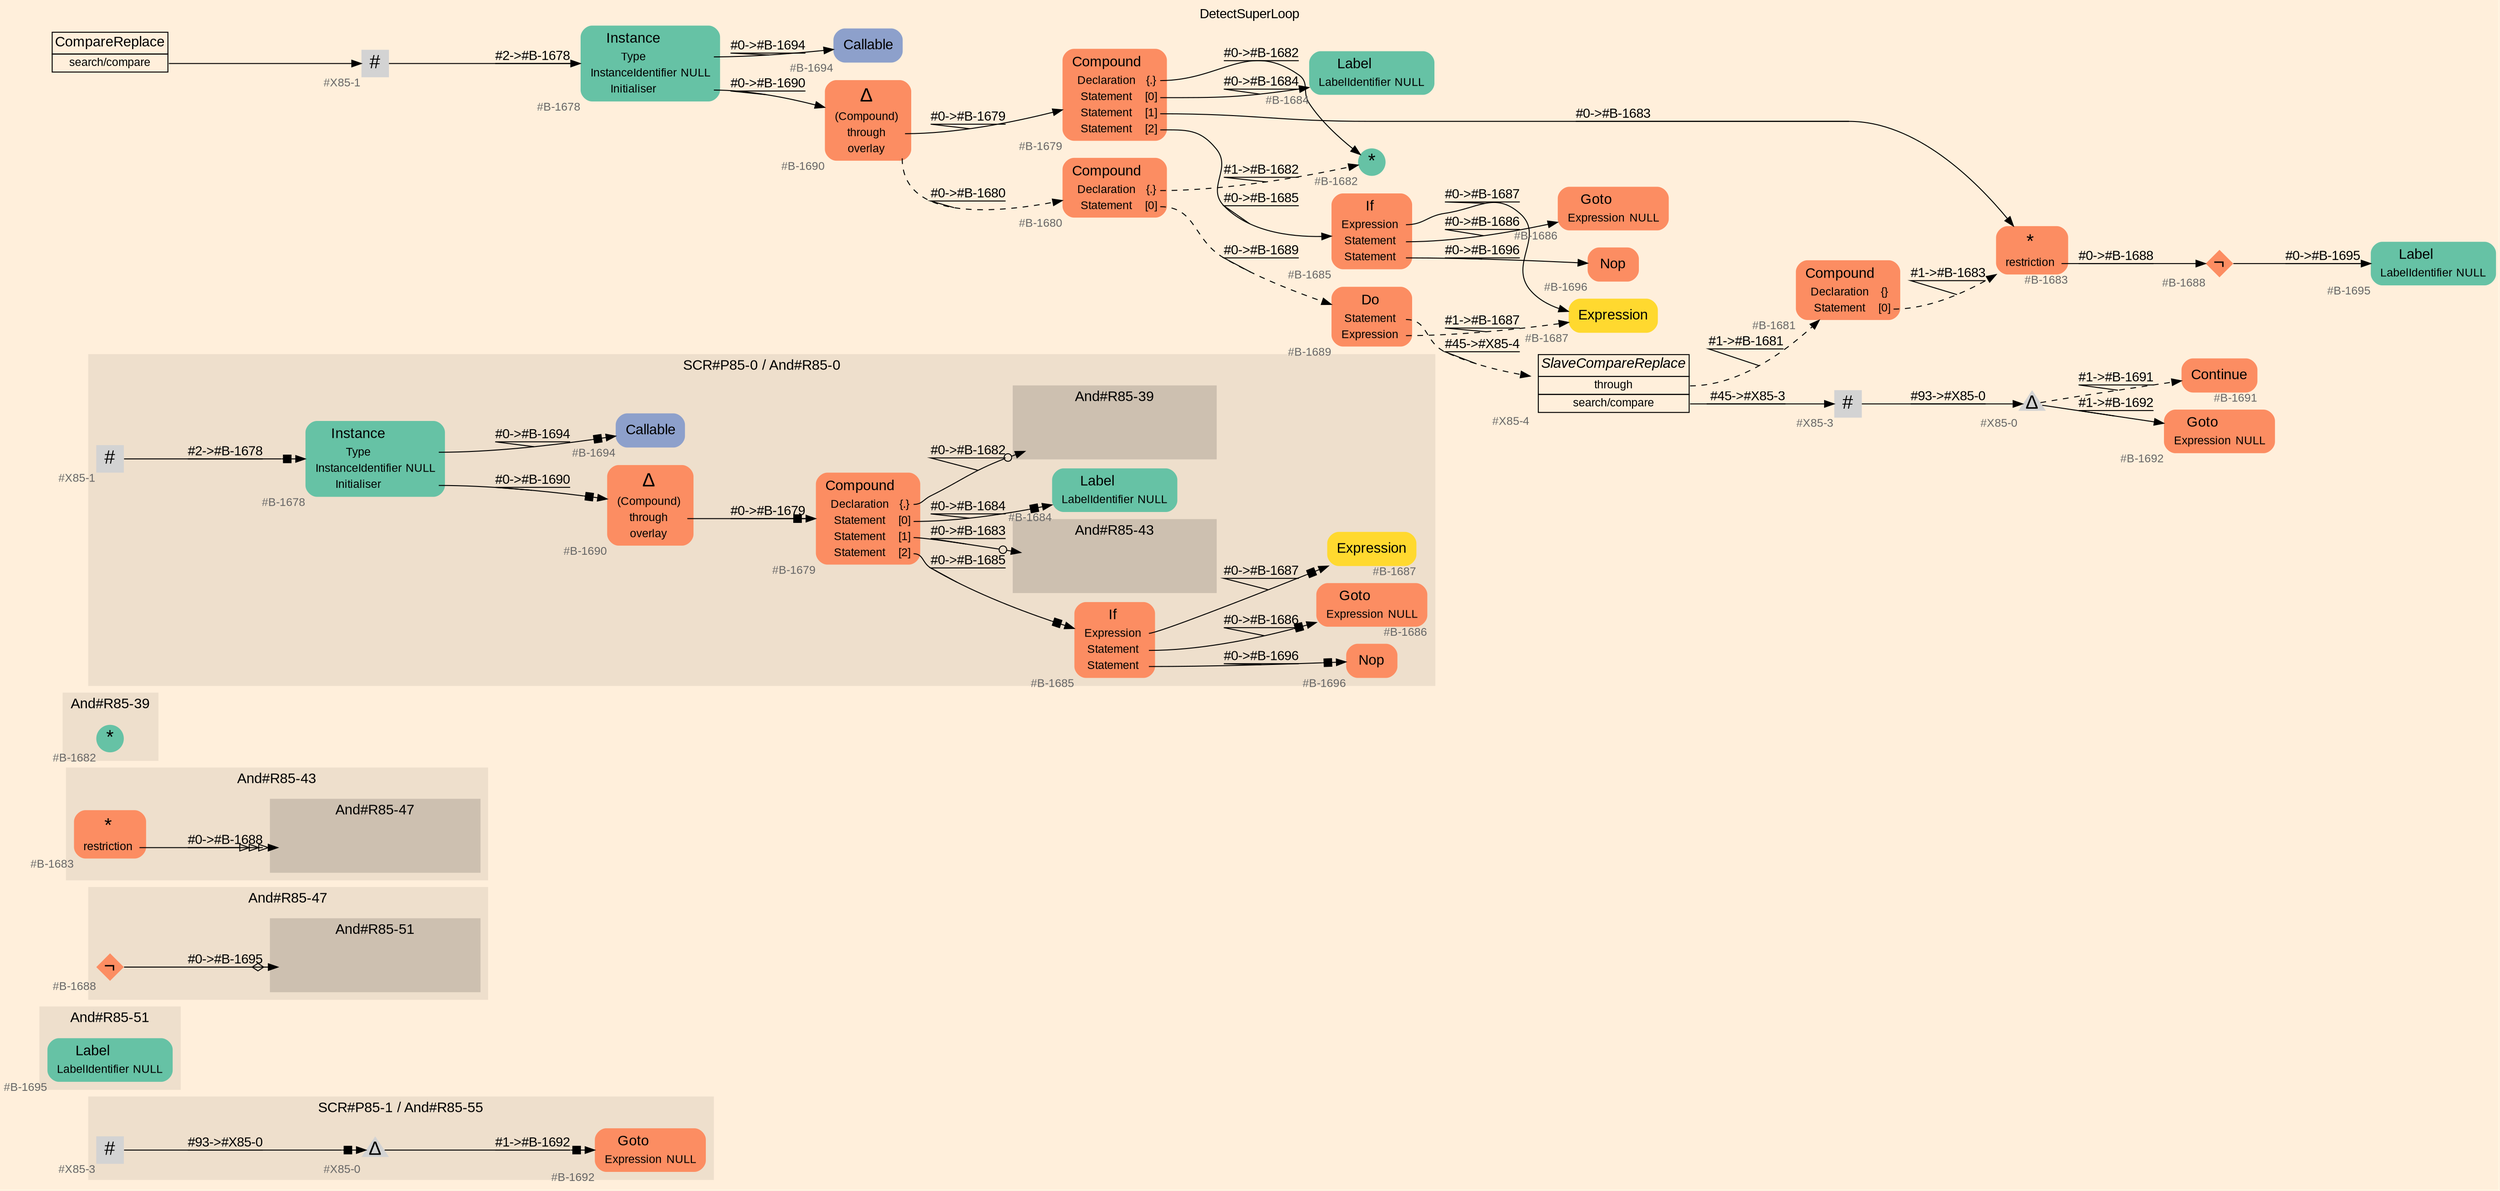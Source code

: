 digraph "DetectSuperLoop" {
label = "DetectSuperLoop"
labelloc = t
graph [
    rankdir = "LR"
    ranksep = 0.3
    bgcolor = antiquewhite1
    color = black
    fontcolor = black
    fontname = "Arial"
];
node [
    fontname = "Arial"
];
edge [
    fontname = "Arial"
];

// -------------------- figure And#R85-55 --------------------
// -------- region And#R85-55 ----------
subgraph "clusterAnd#R85-55" {
    label = "SCR#P85-1 / And#R85-55"
    style = "filled"
    color = antiquewhite2
    fontsize = "15"
    // -------- block And#R85-55/#B-1692 ----------
    "And#R85-55/#B-1692" [
        fillcolor = "/set28/2"
        xlabel = "#B-1692"
        fontsize = "12"
        fontcolor = grey40
        shape = "plaintext"
        label = <<TABLE BORDER="0" CELLBORDER="0" CELLSPACING="0">
         <TR><TD><FONT COLOR="black" POINT-SIZE="15">Goto</FONT></TD></TR>
         <TR><TD><FONT COLOR="black" POINT-SIZE="12">Expression</FONT></TD><TD PORT="port0"><FONT COLOR="black" POINT-SIZE="12">NULL</FONT></TD></TR>
        </TABLE>>
        style = "rounded,filled"
    ];
    
    // -------- block And#R85-55/#X85-0 ----------
    "And#R85-55/#X85-0" [
        xlabel = "#X85-0"
        fontsize = "12"
        fontcolor = grey40
        shape = "triangle"
        label = <<FONT COLOR="black" POINT-SIZE="20">Δ</FONT>>
        style = "filled"
        penwidth = 0.0
        fixedsize = true
        width = 0.4
        height = 0.4
    ];
    
    // -------- block And#R85-55/#X85-3 ----------
    "And#R85-55/#X85-3" [
        xlabel = "#X85-3"
        fontsize = "12"
        fontcolor = grey40
        shape = "square"
        label = <<FONT COLOR="black" POINT-SIZE="20">#</FONT>>
        style = "filled"
        penwidth = 0.0
        fixedsize = true
        width = 0.4
        height = 0.4
    ];
    
}

"And#R85-55/#X85-0" -> "And#R85-55/#B-1692" [
    arrowhead="normalnonebox"
    label = "#1-&gt;#B-1692"
    decorate = true
    color = black
    fontcolor = black
];

"And#R85-55/#X85-3" -> "And#R85-55/#X85-0" [
    arrowhead="normalnonebox"
    label = "#93-&gt;#X85-0"
    decorate = true
    color = black
    fontcolor = black
];


// -------------------- figure And#R85-51 --------------------
// -------- region And#R85-51 ----------
subgraph "clusterAnd#R85-51" {
    label = "And#R85-51"
    style = "filled"
    color = antiquewhite2
    fontsize = "15"
    // -------- block And#R85-51/#B-1695 ----------
    "And#R85-51/#B-1695" [
        fillcolor = "/set28/1"
        xlabel = "#B-1695"
        fontsize = "12"
        fontcolor = grey40
        shape = "plaintext"
        label = <<TABLE BORDER="0" CELLBORDER="0" CELLSPACING="0">
         <TR><TD><FONT COLOR="black" POINT-SIZE="15">Label</FONT></TD></TR>
         <TR><TD><FONT COLOR="black" POINT-SIZE="12">LabelIdentifier</FONT></TD><TD PORT="port0"><FONT COLOR="black" POINT-SIZE="12">NULL</FONT></TD></TR>
        </TABLE>>
        style = "rounded,filled"
    ];
    
}


// -------------------- figure And#R85-47 --------------------
// -------- region And#R85-47 ----------
subgraph "clusterAnd#R85-47" {
    label = "And#R85-47"
    style = "filled"
    color = antiquewhite2
    fontsize = "15"
    // -------- block And#R85-47/#B-1688 ----------
    "And#R85-47/#B-1688" [
        fillcolor = "/set28/2"
        xlabel = "#B-1688"
        fontsize = "12"
        fontcolor = grey40
        shape = "diamond"
        label = <<FONT COLOR="black" POINT-SIZE="20">¬</FONT>>
        style = "filled"
        penwidth = 0.0
        fixedsize = true
        width = 0.4
        height = 0.4
    ];
    
    // -------- region And#R85-47/And#R85-51 ----------
    subgraph "clusterAnd#R85-47/And#R85-51" {
        label = "And#R85-51"
        style = "filled"
        color = antiquewhite3
        fontsize = "15"
        // -------- block And#R85-47/And#R85-51/#B-1695 ----------
        "And#R85-47/And#R85-51/#B-1695" [
            fillcolor = "/set28/1"
            xlabel = "#B-1695"
            fontsize = "12"
            fontcolor = grey40
            shape = "none"
            style = "invisible"
        ];
        
    }
    
}

"And#R85-47/#B-1688" -> "And#R85-47/And#R85-51/#B-1695" [
    arrowhead="normalnoneodiamond"
    label = "#0-&gt;#B-1695"
    decorate = true
    color = black
    fontcolor = black
];


// -------------------- figure And#R85-43 --------------------
// -------- region And#R85-43 ----------
subgraph "clusterAnd#R85-43" {
    label = "And#R85-43"
    style = "filled"
    color = antiquewhite2
    fontsize = "15"
    // -------- block And#R85-43/#B-1683 ----------
    "And#R85-43/#B-1683" [
        fillcolor = "/set28/2"
        xlabel = "#B-1683"
        fontsize = "12"
        fontcolor = grey40
        shape = "plaintext"
        label = <<TABLE BORDER="0" CELLBORDER="0" CELLSPACING="0">
         <TR><TD><FONT COLOR="black" POINT-SIZE="20">*</FONT></TD></TR>
         <TR><TD><FONT COLOR="black" POINT-SIZE="12">restriction</FONT></TD><TD PORT="port0"></TD></TR>
        </TABLE>>
        style = "rounded,filled"
    ];
    
    // -------- region And#R85-43/And#R85-47 ----------
    subgraph "clusterAnd#R85-43/And#R85-47" {
        label = "And#R85-47"
        style = "filled"
        color = antiquewhite3
        fontsize = "15"
        // -------- block And#R85-43/And#R85-47/#B-1688 ----------
        "And#R85-43/And#R85-47/#B-1688" [
            fillcolor = "/set28/2"
            xlabel = "#B-1688"
            fontsize = "12"
            fontcolor = grey40
            shape = "none"
            style = "invisible"
        ];
        
    }
    
}

"And#R85-43/#B-1683":port0 -> "And#R85-43/And#R85-47/#B-1688" [
    arrowhead="normalonormalonormalonormal"
    label = "#0-&gt;#B-1688"
    decorate = true
    color = black
    fontcolor = black
];


// -------------------- figure And#R85-39 --------------------
// -------- region And#R85-39 ----------
subgraph "clusterAnd#R85-39" {
    label = "And#R85-39"
    style = "filled"
    color = antiquewhite2
    fontsize = "15"
    // -------- block And#R85-39/#B-1682 ----------
    "And#R85-39/#B-1682" [
        fillcolor = "/set28/1"
        xlabel = "#B-1682"
        fontsize = "12"
        fontcolor = grey40
        shape = "circle"
        label = <<FONT COLOR="black" POINT-SIZE="20">*</FONT>>
        style = "filled"
        penwidth = 0.0
        fixedsize = true
        width = 0.4
        height = 0.4
    ];
    
}


// -------------------- figure And#R85-0 --------------------
// -------- region And#R85-0 ----------
subgraph "clusterAnd#R85-0" {
    label = "SCR#P85-0 / And#R85-0"
    style = "filled"
    color = antiquewhite2
    fontsize = "15"
    // -------- block And#R85-0/#B-1678 ----------
    "And#R85-0/#B-1678" [
        fillcolor = "/set28/1"
        xlabel = "#B-1678"
        fontsize = "12"
        fontcolor = grey40
        shape = "plaintext"
        label = <<TABLE BORDER="0" CELLBORDER="0" CELLSPACING="0">
         <TR><TD><FONT COLOR="black" POINT-SIZE="15">Instance</FONT></TD></TR>
         <TR><TD><FONT COLOR="black" POINT-SIZE="12">Type</FONT></TD><TD PORT="port0"></TD></TR>
         <TR><TD><FONT COLOR="black" POINT-SIZE="12">InstanceIdentifier</FONT></TD><TD PORT="port1"><FONT COLOR="black" POINT-SIZE="12">NULL</FONT></TD></TR>
         <TR><TD><FONT COLOR="black" POINT-SIZE="12">Initialiser</FONT></TD><TD PORT="port2"></TD></TR>
        </TABLE>>
        style = "rounded,filled"
    ];
    
    // -------- block And#R85-0/#B-1687 ----------
    "And#R85-0/#B-1687" [
        fillcolor = "/set28/6"
        xlabel = "#B-1687"
        fontsize = "12"
        fontcolor = grey40
        shape = "plaintext"
        label = <<TABLE BORDER="0" CELLBORDER="0" CELLSPACING="0">
         <TR><TD><FONT COLOR="black" POINT-SIZE="15">Expression</FONT></TD></TR>
        </TABLE>>
        style = "rounded,filled"
    ];
    
    // -------- block And#R85-0/#B-1694 ----------
    "And#R85-0/#B-1694" [
        fillcolor = "/set28/3"
        xlabel = "#B-1694"
        fontsize = "12"
        fontcolor = grey40
        shape = "plaintext"
        label = <<TABLE BORDER="0" CELLBORDER="0" CELLSPACING="0">
         <TR><TD><FONT COLOR="black" POINT-SIZE="15">Callable</FONT></TD></TR>
        </TABLE>>
        style = "rounded,filled"
    ];
    
    // -------- block And#R85-0/#B-1679 ----------
    "And#R85-0/#B-1679" [
        fillcolor = "/set28/2"
        xlabel = "#B-1679"
        fontsize = "12"
        fontcolor = grey40
        shape = "plaintext"
        label = <<TABLE BORDER="0" CELLBORDER="0" CELLSPACING="0">
         <TR><TD><FONT COLOR="black" POINT-SIZE="15">Compound</FONT></TD></TR>
         <TR><TD><FONT COLOR="black" POINT-SIZE="12">Declaration</FONT></TD><TD PORT="port0"><FONT COLOR="black" POINT-SIZE="12">{.}</FONT></TD></TR>
         <TR><TD><FONT COLOR="black" POINT-SIZE="12">Statement</FONT></TD><TD PORT="port1"><FONT COLOR="black" POINT-SIZE="12">[0]</FONT></TD></TR>
         <TR><TD><FONT COLOR="black" POINT-SIZE="12">Statement</FONT></TD><TD PORT="port2"><FONT COLOR="black" POINT-SIZE="12">[1]</FONT></TD></TR>
         <TR><TD><FONT COLOR="black" POINT-SIZE="12">Statement</FONT></TD><TD PORT="port3"><FONT COLOR="black" POINT-SIZE="12">[2]</FONT></TD></TR>
        </TABLE>>
        style = "rounded,filled"
    ];
    
    // -------- block And#R85-0/#B-1684 ----------
    "And#R85-0/#B-1684" [
        fillcolor = "/set28/1"
        xlabel = "#B-1684"
        fontsize = "12"
        fontcolor = grey40
        shape = "plaintext"
        label = <<TABLE BORDER="0" CELLBORDER="0" CELLSPACING="0">
         <TR><TD><FONT COLOR="black" POINT-SIZE="15">Label</FONT></TD></TR>
         <TR><TD><FONT COLOR="black" POINT-SIZE="12">LabelIdentifier</FONT></TD><TD PORT="port0"><FONT COLOR="black" POINT-SIZE="12">NULL</FONT></TD></TR>
        </TABLE>>
        style = "rounded,filled"
    ];
    
    // -------- block And#R85-0/#B-1685 ----------
    "And#R85-0/#B-1685" [
        fillcolor = "/set28/2"
        xlabel = "#B-1685"
        fontsize = "12"
        fontcolor = grey40
        shape = "plaintext"
        label = <<TABLE BORDER="0" CELLBORDER="0" CELLSPACING="0">
         <TR><TD><FONT COLOR="black" POINT-SIZE="15">If</FONT></TD></TR>
         <TR><TD><FONT COLOR="black" POINT-SIZE="12">Expression</FONT></TD><TD PORT="port0"></TD></TR>
         <TR><TD><FONT COLOR="black" POINT-SIZE="12">Statement</FONT></TD><TD PORT="port1"></TD></TR>
         <TR><TD><FONT COLOR="black" POINT-SIZE="12">Statement</FONT></TD><TD PORT="port2"></TD></TR>
        </TABLE>>
        style = "rounded,filled"
    ];
    
    // -------- block And#R85-0/#B-1686 ----------
    "And#R85-0/#B-1686" [
        fillcolor = "/set28/2"
        xlabel = "#B-1686"
        fontsize = "12"
        fontcolor = grey40
        shape = "plaintext"
        label = <<TABLE BORDER="0" CELLBORDER="0" CELLSPACING="0">
         <TR><TD><FONT COLOR="black" POINT-SIZE="15">Goto</FONT></TD></TR>
         <TR><TD><FONT COLOR="black" POINT-SIZE="12">Expression</FONT></TD><TD PORT="port0"><FONT COLOR="black" POINT-SIZE="12">NULL</FONT></TD></TR>
        </TABLE>>
        style = "rounded,filled"
    ];
    
    // -------- block And#R85-0/#B-1690 ----------
    "And#R85-0/#B-1690" [
        fillcolor = "/set28/2"
        xlabel = "#B-1690"
        fontsize = "12"
        fontcolor = grey40
        shape = "plaintext"
        label = <<TABLE BORDER="0" CELLBORDER="0" CELLSPACING="0">
         <TR><TD><FONT COLOR="black" POINT-SIZE="20">Δ</FONT></TD></TR>
         <TR><TD><FONT COLOR="black" POINT-SIZE="12">(Compound)</FONT></TD><TD PORT="port0"></TD></TR>
         <TR><TD><FONT COLOR="black" POINT-SIZE="12">through</FONT></TD><TD PORT="port1"></TD></TR>
         <TR><TD><FONT COLOR="black" POINT-SIZE="12">overlay</FONT></TD><TD PORT="port2"></TD></TR>
        </TABLE>>
        style = "rounded,filled"
    ];
    
    // -------- block And#R85-0/#B-1696 ----------
    "And#R85-0/#B-1696" [
        fillcolor = "/set28/2"
        xlabel = "#B-1696"
        fontsize = "12"
        fontcolor = grey40
        shape = "plaintext"
        label = <<TABLE BORDER="0" CELLBORDER="0" CELLSPACING="0">
         <TR><TD><FONT COLOR="black" POINT-SIZE="15">Nop</FONT></TD></TR>
        </TABLE>>
        style = "rounded,filled"
    ];
    
    // -------- block And#R85-0/#X85-1 ----------
    "And#R85-0/#X85-1" [
        xlabel = "#X85-1"
        fontsize = "12"
        fontcolor = grey40
        shape = "square"
        label = <<FONT COLOR="black" POINT-SIZE="20">#</FONT>>
        style = "filled"
        penwidth = 0.0
        fixedsize = true
        width = 0.4
        height = 0.4
    ];
    
    // -------- region And#R85-0/And#R85-39 ----------
    subgraph "clusterAnd#R85-0/And#R85-39" {
        label = "And#R85-39"
        style = "filled"
        color = antiquewhite3
        fontsize = "15"
        // -------- block And#R85-0/And#R85-39/#B-1682 ----------
        "And#R85-0/And#R85-39/#B-1682" [
            fillcolor = "/set28/1"
            xlabel = "#B-1682"
            fontsize = "12"
            fontcolor = grey40
            shape = "none"
            style = "invisible"
        ];
        
    }
    
    // -------- region And#R85-0/And#R85-43 ----------
    subgraph "clusterAnd#R85-0/And#R85-43" {
        label = "And#R85-43"
        style = "filled"
        color = antiquewhite3
        fontsize = "15"
        // -------- block And#R85-0/And#R85-43/#B-1683 ----------
        "And#R85-0/And#R85-43/#B-1683" [
            fillcolor = "/set28/2"
            xlabel = "#B-1683"
            fontsize = "12"
            fontcolor = grey40
            shape = "none"
            style = "invisible"
        ];
        
    }
    
}

"And#R85-0/#B-1678":port0 -> "And#R85-0/#B-1694" [
    arrowhead="normalnonebox"
    label = "#0-&gt;#B-1694"
    decorate = true
    color = black
    fontcolor = black
];

"And#R85-0/#B-1678":port2 -> "And#R85-0/#B-1690" [
    arrowhead="normalnonebox"
    label = "#0-&gt;#B-1690"
    decorate = true
    color = black
    fontcolor = black
];

"And#R85-0/#B-1679":port0 -> "And#R85-0/And#R85-39/#B-1682" [
    arrowhead="normalnoneodot"
    label = "#0-&gt;#B-1682"
    decorate = true
    color = black
    fontcolor = black
];

"And#R85-0/#B-1679":port1 -> "And#R85-0/#B-1684" [
    arrowhead="normalnonebox"
    label = "#0-&gt;#B-1684"
    decorate = true
    color = black
    fontcolor = black
];

"And#R85-0/#B-1679":port2 -> "And#R85-0/And#R85-43/#B-1683" [
    arrowhead="normalnoneodot"
    label = "#0-&gt;#B-1683"
    decorate = true
    color = black
    fontcolor = black
];

"And#R85-0/#B-1679":port3 -> "And#R85-0/#B-1685" [
    arrowhead="normalnonebox"
    label = "#0-&gt;#B-1685"
    decorate = true
    color = black
    fontcolor = black
];

"And#R85-0/#B-1685":port0 -> "And#R85-0/#B-1687" [
    arrowhead="normalnonebox"
    label = "#0-&gt;#B-1687"
    decorate = true
    color = black
    fontcolor = black
];

"And#R85-0/#B-1685":port1 -> "And#R85-0/#B-1686" [
    arrowhead="normalnonebox"
    label = "#0-&gt;#B-1686"
    decorate = true
    color = black
    fontcolor = black
];

"And#R85-0/#B-1685":port2 -> "And#R85-0/#B-1696" [
    arrowhead="normalnonebox"
    label = "#0-&gt;#B-1696"
    decorate = true
    color = black
    fontcolor = black
];

"And#R85-0/#B-1690":port1 -> "And#R85-0/#B-1679" [
    arrowhead="normalnonebox"
    label = "#0-&gt;#B-1679"
    decorate = true
    color = black
    fontcolor = black
];

"And#R85-0/#X85-1" -> "And#R85-0/#B-1678" [
    arrowhead="normalnonebox"
    label = "#2-&gt;#B-1678"
    decorate = true
    color = black
    fontcolor = black
];


// -------------------- transformation figure --------------------
// -------- block CR#X85-2 ----------
"CR#X85-2" [
    fillcolor = antiquewhite1
    fontsize = "12"
    fontcolor = grey40
    shape = "plaintext"
    label = <<TABLE BORDER="0" CELLBORDER="1" CELLSPACING="0">
     <TR><TD><FONT COLOR="black" POINT-SIZE="15">CompareReplace</FONT></TD></TR>
     <TR><TD PORT="port0"><FONT COLOR="black" POINT-SIZE="12">search/compare</FONT></TD></TR>
    </TABLE>>
    style = "filled"
    color = black
];

// -------- block #X85-1 ----------
"#X85-1" [
    xlabel = "#X85-1"
    fontsize = "12"
    fontcolor = grey40
    shape = "square"
    label = <<FONT COLOR="black" POINT-SIZE="20">#</FONT>>
    style = "filled"
    penwidth = 0.0
    fixedsize = true
    width = 0.4
    height = 0.4
];

// -------- block #B-1678 ----------
"#B-1678" [
    fillcolor = "/set28/1"
    xlabel = "#B-1678"
    fontsize = "12"
    fontcolor = grey40
    shape = "plaintext"
    label = <<TABLE BORDER="0" CELLBORDER="0" CELLSPACING="0">
     <TR><TD><FONT COLOR="black" POINT-SIZE="15">Instance</FONT></TD></TR>
     <TR><TD><FONT COLOR="black" POINT-SIZE="12">Type</FONT></TD><TD PORT="port0"></TD></TR>
     <TR><TD><FONT COLOR="black" POINT-SIZE="12">InstanceIdentifier</FONT></TD><TD PORT="port1"><FONT COLOR="black" POINT-SIZE="12">NULL</FONT></TD></TR>
     <TR><TD><FONT COLOR="black" POINT-SIZE="12">Initialiser</FONT></TD><TD PORT="port2"></TD></TR>
    </TABLE>>
    style = "rounded,filled"
];

// -------- block #B-1694 ----------
"#B-1694" [
    fillcolor = "/set28/3"
    xlabel = "#B-1694"
    fontsize = "12"
    fontcolor = grey40
    shape = "plaintext"
    label = <<TABLE BORDER="0" CELLBORDER="0" CELLSPACING="0">
     <TR><TD><FONT COLOR="black" POINT-SIZE="15">Callable</FONT></TD></TR>
    </TABLE>>
    style = "rounded,filled"
];

// -------- block #B-1690 ----------
"#B-1690" [
    fillcolor = "/set28/2"
    xlabel = "#B-1690"
    fontsize = "12"
    fontcolor = grey40
    shape = "plaintext"
    label = <<TABLE BORDER="0" CELLBORDER="0" CELLSPACING="0">
     <TR><TD><FONT COLOR="black" POINT-SIZE="20">Δ</FONT></TD></TR>
     <TR><TD><FONT COLOR="black" POINT-SIZE="12">(Compound)</FONT></TD><TD PORT="port0"></TD></TR>
     <TR><TD><FONT COLOR="black" POINT-SIZE="12">through</FONT></TD><TD PORT="port1"></TD></TR>
     <TR><TD><FONT COLOR="black" POINT-SIZE="12">overlay</FONT></TD><TD PORT="port2"></TD></TR>
    </TABLE>>
    style = "rounded,filled"
];

// -------- block #B-1679 ----------
"#B-1679" [
    fillcolor = "/set28/2"
    xlabel = "#B-1679"
    fontsize = "12"
    fontcolor = grey40
    shape = "plaintext"
    label = <<TABLE BORDER="0" CELLBORDER="0" CELLSPACING="0">
     <TR><TD><FONT COLOR="black" POINT-SIZE="15">Compound</FONT></TD></TR>
     <TR><TD><FONT COLOR="black" POINT-SIZE="12">Declaration</FONT></TD><TD PORT="port0"><FONT COLOR="black" POINT-SIZE="12">{.}</FONT></TD></TR>
     <TR><TD><FONT COLOR="black" POINT-SIZE="12">Statement</FONT></TD><TD PORT="port1"><FONT COLOR="black" POINT-SIZE="12">[0]</FONT></TD></TR>
     <TR><TD><FONT COLOR="black" POINT-SIZE="12">Statement</FONT></TD><TD PORT="port2"><FONT COLOR="black" POINT-SIZE="12">[1]</FONT></TD></TR>
     <TR><TD><FONT COLOR="black" POINT-SIZE="12">Statement</FONT></TD><TD PORT="port3"><FONT COLOR="black" POINT-SIZE="12">[2]</FONT></TD></TR>
    </TABLE>>
    style = "rounded,filled"
];

// -------- block #B-1682 ----------
"#B-1682" [
    fillcolor = "/set28/1"
    xlabel = "#B-1682"
    fontsize = "12"
    fontcolor = grey40
    shape = "circle"
    label = <<FONT COLOR="black" POINT-SIZE="20">*</FONT>>
    style = "filled"
    penwidth = 0.0
    fixedsize = true
    width = 0.4
    height = 0.4
];

// -------- block #B-1684 ----------
"#B-1684" [
    fillcolor = "/set28/1"
    xlabel = "#B-1684"
    fontsize = "12"
    fontcolor = grey40
    shape = "plaintext"
    label = <<TABLE BORDER="0" CELLBORDER="0" CELLSPACING="0">
     <TR><TD><FONT COLOR="black" POINT-SIZE="15">Label</FONT></TD></TR>
     <TR><TD><FONT COLOR="black" POINT-SIZE="12">LabelIdentifier</FONT></TD><TD PORT="port0"><FONT COLOR="black" POINT-SIZE="12">NULL</FONT></TD></TR>
    </TABLE>>
    style = "rounded,filled"
];

// -------- block #B-1683 ----------
"#B-1683" [
    fillcolor = "/set28/2"
    xlabel = "#B-1683"
    fontsize = "12"
    fontcolor = grey40
    shape = "plaintext"
    label = <<TABLE BORDER="0" CELLBORDER="0" CELLSPACING="0">
     <TR><TD><FONT COLOR="black" POINT-SIZE="20">*</FONT></TD></TR>
     <TR><TD><FONT COLOR="black" POINT-SIZE="12">restriction</FONT></TD><TD PORT="port0"></TD></TR>
    </TABLE>>
    style = "rounded,filled"
];

// -------- block #B-1688 ----------
"#B-1688" [
    fillcolor = "/set28/2"
    xlabel = "#B-1688"
    fontsize = "12"
    fontcolor = grey40
    shape = "diamond"
    label = <<FONT COLOR="black" POINT-SIZE="20">¬</FONT>>
    style = "filled"
    penwidth = 0.0
    fixedsize = true
    width = 0.4
    height = 0.4
];

// -------- block #B-1695 ----------
"#B-1695" [
    fillcolor = "/set28/1"
    xlabel = "#B-1695"
    fontsize = "12"
    fontcolor = grey40
    shape = "plaintext"
    label = <<TABLE BORDER="0" CELLBORDER="0" CELLSPACING="0">
     <TR><TD><FONT COLOR="black" POINT-SIZE="15">Label</FONT></TD></TR>
     <TR><TD><FONT COLOR="black" POINT-SIZE="12">LabelIdentifier</FONT></TD><TD PORT="port0"><FONT COLOR="black" POINT-SIZE="12">NULL</FONT></TD></TR>
    </TABLE>>
    style = "rounded,filled"
];

// -------- block #B-1685 ----------
"#B-1685" [
    fillcolor = "/set28/2"
    xlabel = "#B-1685"
    fontsize = "12"
    fontcolor = grey40
    shape = "plaintext"
    label = <<TABLE BORDER="0" CELLBORDER="0" CELLSPACING="0">
     <TR><TD><FONT COLOR="black" POINT-SIZE="15">If</FONT></TD></TR>
     <TR><TD><FONT COLOR="black" POINT-SIZE="12">Expression</FONT></TD><TD PORT="port0"></TD></TR>
     <TR><TD><FONT COLOR="black" POINT-SIZE="12">Statement</FONT></TD><TD PORT="port1"></TD></TR>
     <TR><TD><FONT COLOR="black" POINT-SIZE="12">Statement</FONT></TD><TD PORT="port2"></TD></TR>
    </TABLE>>
    style = "rounded,filled"
];

// -------- block #B-1687 ----------
"#B-1687" [
    fillcolor = "/set28/6"
    xlabel = "#B-1687"
    fontsize = "12"
    fontcolor = grey40
    shape = "plaintext"
    label = <<TABLE BORDER="0" CELLBORDER="0" CELLSPACING="0">
     <TR><TD><FONT COLOR="black" POINT-SIZE="15">Expression</FONT></TD></TR>
    </TABLE>>
    style = "rounded,filled"
];

// -------- block #B-1686 ----------
"#B-1686" [
    fillcolor = "/set28/2"
    xlabel = "#B-1686"
    fontsize = "12"
    fontcolor = grey40
    shape = "plaintext"
    label = <<TABLE BORDER="0" CELLBORDER="0" CELLSPACING="0">
     <TR><TD><FONT COLOR="black" POINT-SIZE="15">Goto</FONT></TD></TR>
     <TR><TD><FONT COLOR="black" POINT-SIZE="12">Expression</FONT></TD><TD PORT="port0"><FONT COLOR="black" POINT-SIZE="12">NULL</FONT></TD></TR>
    </TABLE>>
    style = "rounded,filled"
];

// -------- block #B-1696 ----------
"#B-1696" [
    fillcolor = "/set28/2"
    xlabel = "#B-1696"
    fontsize = "12"
    fontcolor = grey40
    shape = "plaintext"
    label = <<TABLE BORDER="0" CELLBORDER="0" CELLSPACING="0">
     <TR><TD><FONT COLOR="black" POINT-SIZE="15">Nop</FONT></TD></TR>
    </TABLE>>
    style = "rounded,filled"
];

// -------- block #B-1680 ----------
"#B-1680" [
    fillcolor = "/set28/2"
    xlabel = "#B-1680"
    fontsize = "12"
    fontcolor = grey40
    shape = "plaintext"
    label = <<TABLE BORDER="0" CELLBORDER="0" CELLSPACING="0">
     <TR><TD><FONT COLOR="black" POINT-SIZE="15">Compound</FONT></TD></TR>
     <TR><TD><FONT COLOR="black" POINT-SIZE="12">Declaration</FONT></TD><TD PORT="port0"><FONT COLOR="black" POINT-SIZE="12">{.}</FONT></TD></TR>
     <TR><TD><FONT COLOR="black" POINT-SIZE="12">Statement</FONT></TD><TD PORT="port1"><FONT COLOR="black" POINT-SIZE="12">[0]</FONT></TD></TR>
    </TABLE>>
    style = "rounded,filled"
];

// -------- block #B-1689 ----------
"#B-1689" [
    fillcolor = "/set28/2"
    xlabel = "#B-1689"
    fontsize = "12"
    fontcolor = grey40
    shape = "plaintext"
    label = <<TABLE BORDER="0" CELLBORDER="0" CELLSPACING="0">
     <TR><TD><FONT COLOR="black" POINT-SIZE="15">Do</FONT></TD></TR>
     <TR><TD><FONT COLOR="black" POINT-SIZE="12">Statement</FONT></TD><TD PORT="port0"></TD></TR>
     <TR><TD><FONT COLOR="black" POINT-SIZE="12">Expression</FONT></TD><TD PORT="port1"></TD></TR>
    </TABLE>>
    style = "rounded,filled"
];

// -------- block #X85-4 ----------
"#X85-4" [
    fillcolor = antiquewhite1
    xlabel = "#X85-4"
    fontsize = "12"
    fontcolor = grey40
    shape = "plaintext"
    label = <<TABLE BORDER="0" CELLBORDER="1" CELLSPACING="0">
     <TR><TD><FONT COLOR="black" POINT-SIZE="15"><I>SlaveCompareReplace</I></FONT></TD></TR>
     <TR><TD PORT="port0"><FONT COLOR="black" POINT-SIZE="12">through</FONT></TD></TR>
     <TR><TD PORT="port1"><FONT COLOR="black" POINT-SIZE="12">search/compare</FONT></TD></TR>
    </TABLE>>
    style = "filled"
    color = black
];

// -------- block #B-1681 ----------
"#B-1681" [
    fillcolor = "/set28/2"
    xlabel = "#B-1681"
    fontsize = "12"
    fontcolor = grey40
    shape = "plaintext"
    label = <<TABLE BORDER="0" CELLBORDER="0" CELLSPACING="0">
     <TR><TD><FONT COLOR="black" POINT-SIZE="15">Compound</FONT></TD></TR>
     <TR><TD><FONT COLOR="black" POINT-SIZE="12">Declaration</FONT></TD><TD PORT="port0"><FONT COLOR="black" POINT-SIZE="12">{}</FONT></TD></TR>
     <TR><TD><FONT COLOR="black" POINT-SIZE="12">Statement</FONT></TD><TD PORT="port1"><FONT COLOR="black" POINT-SIZE="12">[0]</FONT></TD></TR>
    </TABLE>>
    style = "rounded,filled"
];

// -------- block #X85-3 ----------
"#X85-3" [
    xlabel = "#X85-3"
    fontsize = "12"
    fontcolor = grey40
    shape = "square"
    label = <<FONT COLOR="black" POINT-SIZE="20">#</FONT>>
    style = "filled"
    penwidth = 0.0
    fixedsize = true
    width = 0.4
    height = 0.4
];

// -------- block #X85-0 ----------
"#X85-0" [
    xlabel = "#X85-0"
    fontsize = "12"
    fontcolor = grey40
    shape = "triangle"
    label = <<FONT COLOR="black" POINT-SIZE="20">Δ</FONT>>
    style = "filled"
    penwidth = 0.0
    fixedsize = true
    width = 0.4
    height = 0.4
];

// -------- block #B-1692 ----------
"#B-1692" [
    fillcolor = "/set28/2"
    xlabel = "#B-1692"
    fontsize = "12"
    fontcolor = grey40
    shape = "plaintext"
    label = <<TABLE BORDER="0" CELLBORDER="0" CELLSPACING="0">
     <TR><TD><FONT COLOR="black" POINT-SIZE="15">Goto</FONT></TD></TR>
     <TR><TD><FONT COLOR="black" POINT-SIZE="12">Expression</FONT></TD><TD PORT="port0"><FONT COLOR="black" POINT-SIZE="12">NULL</FONT></TD></TR>
    </TABLE>>
    style = "rounded,filled"
];

// -------- block #B-1691 ----------
"#B-1691" [
    fillcolor = "/set28/2"
    xlabel = "#B-1691"
    fontsize = "12"
    fontcolor = grey40
    shape = "plaintext"
    label = <<TABLE BORDER="0" CELLBORDER="0" CELLSPACING="0">
     <TR><TD><FONT COLOR="black" POINT-SIZE="15">Continue</FONT></TD></TR>
    </TABLE>>
    style = "rounded,filled"
];

"CR#X85-2":port0 -> "#X85-1" [
    label = ""
    decorate = true
    color = black
    fontcolor = black
];

"#X85-1" -> "#B-1678" [
    label = "#2-&gt;#B-1678"
    decorate = true
    color = black
    fontcolor = black
];

"#B-1678":port0 -> "#B-1694" [
    label = "#0-&gt;#B-1694"
    decorate = true
    color = black
    fontcolor = black
];

"#B-1678":port2 -> "#B-1690" [
    label = "#0-&gt;#B-1690"
    decorate = true
    color = black
    fontcolor = black
];

"#B-1690":port1 -> "#B-1679" [
    label = "#0-&gt;#B-1679"
    decorate = true
    color = black
    fontcolor = black
];

"#B-1690":port2 -> "#B-1680" [
    style="dashed"
    label = "#0-&gt;#B-1680"
    decorate = true
    color = black
    fontcolor = black
];

"#B-1679":port0 -> "#B-1682" [
    label = "#0-&gt;#B-1682"
    decorate = true
    color = black
    fontcolor = black
];

"#B-1679":port1 -> "#B-1684" [
    label = "#0-&gt;#B-1684"
    decorate = true
    color = black
    fontcolor = black
];

"#B-1679":port2 -> "#B-1683" [
    label = "#0-&gt;#B-1683"
    decorate = true
    color = black
    fontcolor = black
];

"#B-1679":port3 -> "#B-1685" [
    label = "#0-&gt;#B-1685"
    decorate = true
    color = black
    fontcolor = black
];

"#B-1683":port0 -> "#B-1688" [
    label = "#0-&gt;#B-1688"
    decorate = true
    color = black
    fontcolor = black
];

"#B-1688" -> "#B-1695" [
    label = "#0-&gt;#B-1695"
    decorate = true
    color = black
    fontcolor = black
];

"#B-1685":port0 -> "#B-1687" [
    label = "#0-&gt;#B-1687"
    decorate = true
    color = black
    fontcolor = black
];

"#B-1685":port1 -> "#B-1686" [
    label = "#0-&gt;#B-1686"
    decorate = true
    color = black
    fontcolor = black
];

"#B-1685":port2 -> "#B-1696" [
    label = "#0-&gt;#B-1696"
    decorate = true
    color = black
    fontcolor = black
];

"#B-1680":port0 -> "#B-1682" [
    style="dashed"
    label = "#1-&gt;#B-1682"
    decorate = true
    color = black
    fontcolor = black
];

"#B-1680":port1 -> "#B-1689" [
    style="dashed"
    label = "#0-&gt;#B-1689"
    decorate = true
    color = black
    fontcolor = black
];

"#B-1689":port0 -> "#X85-4" [
    style="dashed"
    label = "#45-&gt;#X85-4"
    decorate = true
    color = black
    fontcolor = black
];

"#B-1689":port1 -> "#B-1687" [
    style="dashed"
    label = "#1-&gt;#B-1687"
    decorate = true
    color = black
    fontcolor = black
];

"#X85-4":port0 -> "#B-1681" [
    style="dashed"
    label = "#1-&gt;#B-1681"
    decorate = true
    color = black
    fontcolor = black
];

"#X85-4":port1 -> "#X85-3" [
    label = " #45-&gt;#X85-3"
    decorate = true
    color = black
    fontcolor = black
];

"#B-1681":port1 -> "#B-1683" [
    style="dashed"
    label = "#1-&gt;#B-1683"
    decorate = true
    color = black
    fontcolor = black
];

"#X85-3" -> "#X85-0" [
    label = "#93-&gt;#X85-0"
    decorate = true
    color = black
    fontcolor = black
];

"#X85-0" -> "#B-1692" [
    label = "#1-&gt;#B-1692"
    decorate = true
    color = black
    fontcolor = black
];

"#X85-0" -> "#B-1691" [
    style="dashed"
    label = "#1-&gt;#B-1691"
    decorate = true
    color = black
    fontcolor = black
];


}
